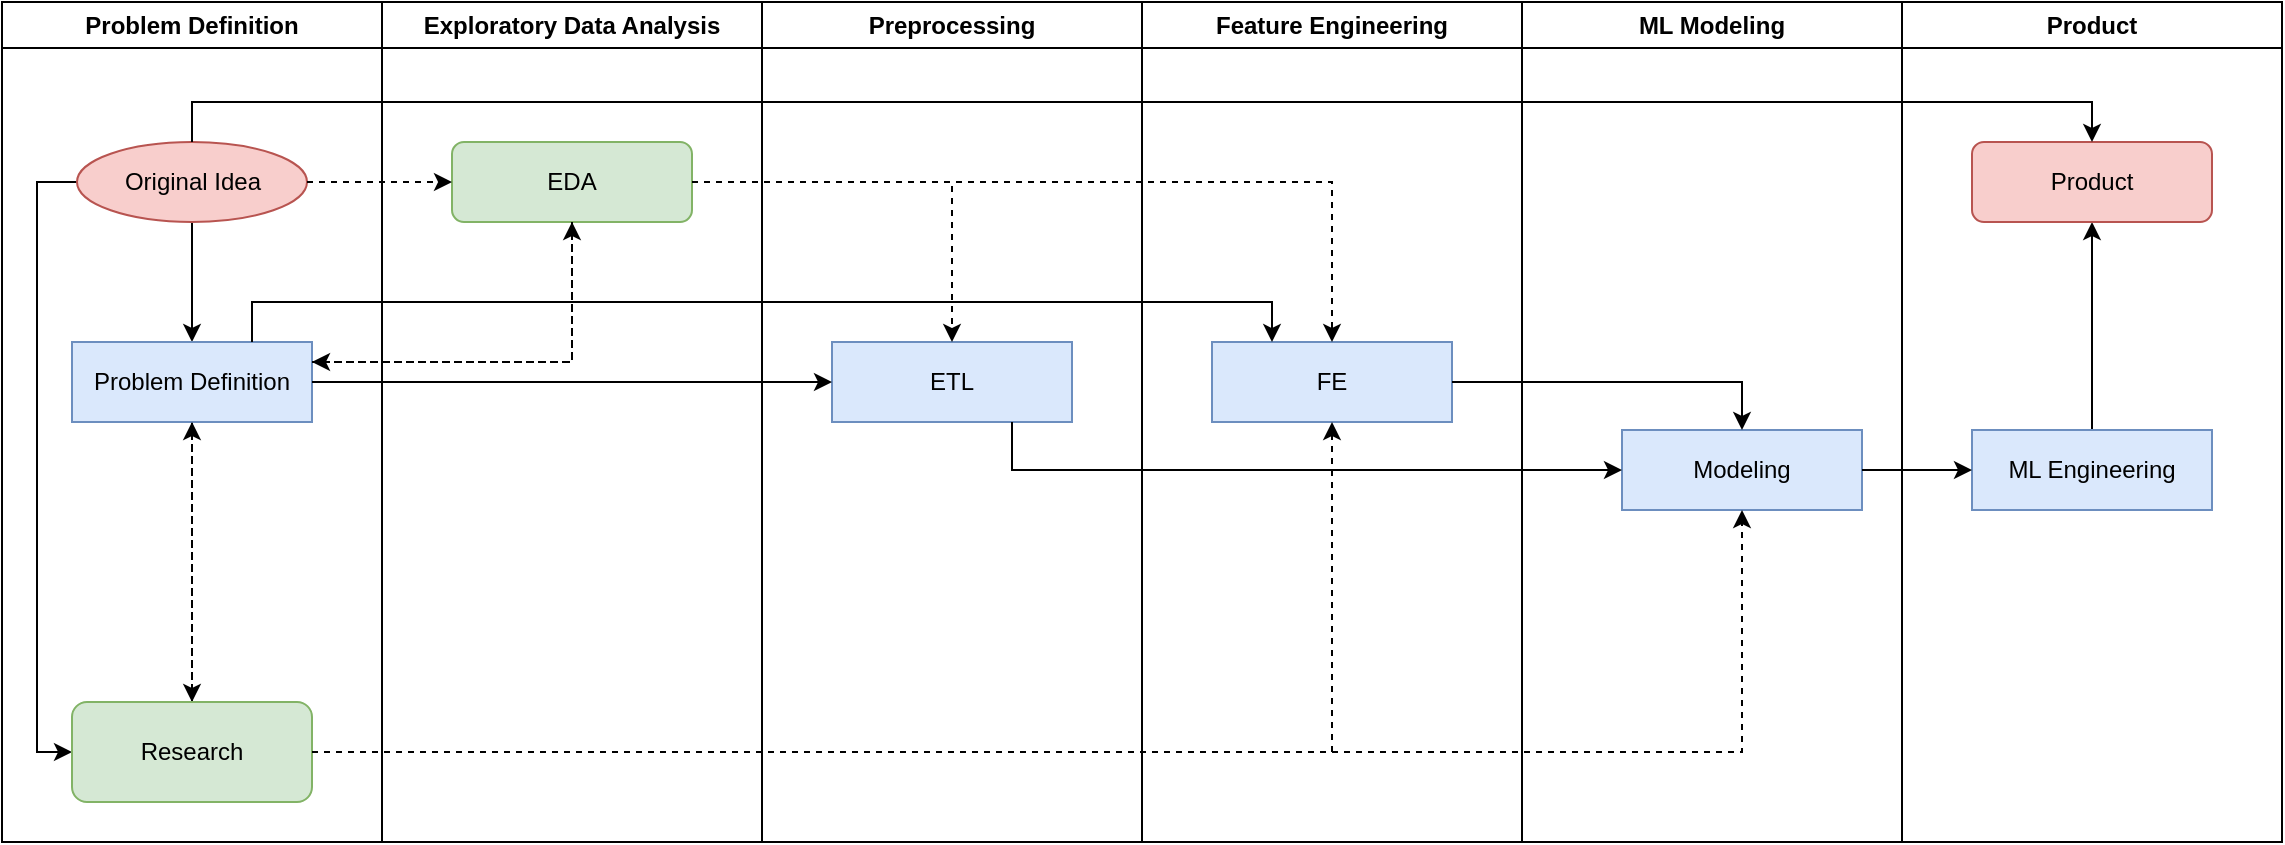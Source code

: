 <mxfile version="21.6.8" type="device">
  <diagram name="Page-1" id="CB_8UwVoK0R4gD6ZVuGO">
    <mxGraphModel dx="1304" dy="825" grid="1" gridSize="10" guides="1" tooltips="1" connect="1" arrows="1" fold="1" page="1" pageScale="1" pageWidth="1100" pageHeight="850" math="0" shadow="0">
      <root>
        <mxCell id="0" />
        <mxCell id="1" parent="0" />
        <mxCell id="iFSqChOUb7Xngt0-Zzwx-1" value="Problem Definition" style="swimlane;whiteSpace=wrap;html=1;" vertex="1" parent="1">
          <mxGeometry x="90" y="230" width="190" height="420" as="geometry" />
        </mxCell>
        <mxCell id="iFSqChOUb7Xngt0-Zzwx-4" style="edgeStyle=orthogonalEdgeStyle;rounded=0;orthogonalLoop=1;jettySize=auto;html=1;exitX=0.5;exitY=1;exitDx=0;exitDy=0;entryX=0.5;entryY=0;entryDx=0;entryDy=0;" edge="1" parent="iFSqChOUb7Xngt0-Zzwx-1" source="iFSqChOUb7Xngt0-Zzwx-2" target="iFSqChOUb7Xngt0-Zzwx-3">
          <mxGeometry relative="1" as="geometry" />
        </mxCell>
        <mxCell id="iFSqChOUb7Xngt0-Zzwx-53" style="edgeStyle=orthogonalEdgeStyle;rounded=0;orthogonalLoop=1;jettySize=auto;html=1;exitX=0;exitY=0.5;exitDx=0;exitDy=0;entryX=0;entryY=0.5;entryDx=0;entryDy=0;" edge="1" parent="iFSqChOUb7Xngt0-Zzwx-1" source="iFSqChOUb7Xngt0-Zzwx-2" target="iFSqChOUb7Xngt0-Zzwx-11">
          <mxGeometry relative="1" as="geometry" />
        </mxCell>
        <mxCell id="iFSqChOUb7Xngt0-Zzwx-2" value="Original Idea" style="ellipse;whiteSpace=wrap;html=1;fillColor=#f8cecc;strokeColor=#b85450;" vertex="1" parent="iFSqChOUb7Xngt0-Zzwx-1">
          <mxGeometry x="37.5" y="70" width="115" height="40" as="geometry" />
        </mxCell>
        <mxCell id="iFSqChOUb7Xngt0-Zzwx-12" style="edgeStyle=orthogonalEdgeStyle;rounded=0;orthogonalLoop=1;jettySize=auto;html=1;entryX=0.5;entryY=0;entryDx=0;entryDy=0;strokeColor=none;dashed=1;" edge="1" parent="iFSqChOUb7Xngt0-Zzwx-1" source="iFSqChOUb7Xngt0-Zzwx-3" target="iFSqChOUb7Xngt0-Zzwx-11">
          <mxGeometry relative="1" as="geometry" />
        </mxCell>
        <mxCell id="iFSqChOUb7Xngt0-Zzwx-37" style="edgeStyle=orthogonalEdgeStyle;rounded=0;orthogonalLoop=1;jettySize=auto;html=1;exitX=0.5;exitY=1;exitDx=0;exitDy=0;entryX=0.5;entryY=0;entryDx=0;entryDy=0;dashed=1;" edge="1" parent="iFSqChOUb7Xngt0-Zzwx-1" source="iFSqChOUb7Xngt0-Zzwx-3" target="iFSqChOUb7Xngt0-Zzwx-11">
          <mxGeometry relative="1" as="geometry" />
        </mxCell>
        <mxCell id="iFSqChOUb7Xngt0-Zzwx-3" value="Problem Definition" style="rounded=0;whiteSpace=wrap;html=1;fillColor=#dae8fc;strokeColor=#6c8ebf;" vertex="1" parent="iFSqChOUb7Xngt0-Zzwx-1">
          <mxGeometry x="35" y="170" width="120" height="40" as="geometry" />
        </mxCell>
        <mxCell id="iFSqChOUb7Xngt0-Zzwx-38" style="edgeStyle=orthogonalEdgeStyle;rounded=0;orthogonalLoop=1;jettySize=auto;html=1;exitX=0.5;exitY=0;exitDx=0;exitDy=0;entryX=0.5;entryY=1;entryDx=0;entryDy=0;dashed=1;" edge="1" parent="iFSqChOUb7Xngt0-Zzwx-1" source="iFSqChOUb7Xngt0-Zzwx-11" target="iFSqChOUb7Xngt0-Zzwx-3">
          <mxGeometry relative="1" as="geometry" />
        </mxCell>
        <mxCell id="iFSqChOUb7Xngt0-Zzwx-11" value="Research" style="rounded=1;whiteSpace=wrap;html=1;fillColor=#d5e8d4;strokeColor=#82b366;" vertex="1" parent="iFSqChOUb7Xngt0-Zzwx-1">
          <mxGeometry x="35" y="350" width="120" height="50" as="geometry" />
        </mxCell>
        <mxCell id="iFSqChOUb7Xngt0-Zzwx-5" value="Exploratory Data Analysis" style="swimlane;whiteSpace=wrap;html=1;" vertex="1" parent="1">
          <mxGeometry x="280" y="230" width="190" height="420" as="geometry" />
        </mxCell>
        <mxCell id="iFSqChOUb7Xngt0-Zzwx-9" value="EDA" style="rounded=1;whiteSpace=wrap;html=1;fillColor=#d5e8d4;strokeColor=#82b366;" vertex="1" parent="iFSqChOUb7Xngt0-Zzwx-5">
          <mxGeometry x="35" y="70" width="120" height="40" as="geometry" />
        </mxCell>
        <mxCell id="iFSqChOUb7Xngt0-Zzwx-10" style="edgeStyle=orthogonalEdgeStyle;rounded=0;orthogonalLoop=1;jettySize=auto;html=1;exitX=1;exitY=0.5;exitDx=0;exitDy=0;entryX=0;entryY=0.5;entryDx=0;entryDy=0;dashed=1;" edge="1" parent="1" source="iFSqChOUb7Xngt0-Zzwx-2" target="iFSqChOUb7Xngt0-Zzwx-9">
          <mxGeometry relative="1" as="geometry" />
        </mxCell>
        <mxCell id="iFSqChOUb7Xngt0-Zzwx-16" value="Preprocessing" style="swimlane;whiteSpace=wrap;html=1;" vertex="1" parent="1">
          <mxGeometry x="470" y="230" width="190" height="420" as="geometry" />
        </mxCell>
        <mxCell id="iFSqChOUb7Xngt0-Zzwx-17" value="ETL" style="rounded=0;whiteSpace=wrap;html=1;fillColor=#dae8fc;strokeColor=#6c8ebf;" vertex="1" parent="iFSqChOUb7Xngt0-Zzwx-16">
          <mxGeometry x="35" y="170" width="120" height="40" as="geometry" />
        </mxCell>
        <mxCell id="iFSqChOUb7Xngt0-Zzwx-19" value="Feature Engineering" style="swimlane;whiteSpace=wrap;html=1;" vertex="1" parent="1">
          <mxGeometry x="660" y="230" width="190" height="420" as="geometry" />
        </mxCell>
        <mxCell id="iFSqChOUb7Xngt0-Zzwx-20" value="FE" style="rounded=0;whiteSpace=wrap;html=1;fillColor=#dae8fc;strokeColor=#6c8ebf;" vertex="1" parent="iFSqChOUb7Xngt0-Zzwx-19">
          <mxGeometry x="35" y="170" width="120" height="40" as="geometry" />
        </mxCell>
        <mxCell id="iFSqChOUb7Xngt0-Zzwx-21" style="edgeStyle=orthogonalEdgeStyle;rounded=0;orthogonalLoop=1;jettySize=auto;html=1;exitX=1;exitY=0.5;exitDx=0;exitDy=0;entryX=0.5;entryY=0;entryDx=0;entryDy=0;dashed=1;" edge="1" parent="1" source="iFSqChOUb7Xngt0-Zzwx-9" target="iFSqChOUb7Xngt0-Zzwx-20">
          <mxGeometry relative="1" as="geometry" />
        </mxCell>
        <mxCell id="iFSqChOUb7Xngt0-Zzwx-23" value="ML Modeling" style="swimlane;whiteSpace=wrap;html=1;" vertex="1" parent="1">
          <mxGeometry x="850" y="230" width="190" height="420" as="geometry" />
        </mxCell>
        <mxCell id="iFSqChOUb7Xngt0-Zzwx-24" value="Modeling" style="rounded=0;whiteSpace=wrap;html=1;fillColor=#dae8fc;strokeColor=#6c8ebf;" vertex="1" parent="iFSqChOUb7Xngt0-Zzwx-23">
          <mxGeometry x="50" y="214" width="120" height="40" as="geometry" />
        </mxCell>
        <mxCell id="iFSqChOUb7Xngt0-Zzwx-27" style="edgeStyle=orthogonalEdgeStyle;rounded=0;orthogonalLoop=1;jettySize=auto;html=1;exitX=1;exitY=0.5;exitDx=0;exitDy=0;" edge="1" parent="1" source="iFSqChOUb7Xngt0-Zzwx-20" target="iFSqChOUb7Xngt0-Zzwx-24">
          <mxGeometry relative="1" as="geometry" />
        </mxCell>
        <mxCell id="iFSqChOUb7Xngt0-Zzwx-28" value="Product" style="swimlane;whiteSpace=wrap;html=1;" vertex="1" parent="1">
          <mxGeometry x="1040" y="230" width="190" height="420" as="geometry" />
        </mxCell>
        <mxCell id="iFSqChOUb7Xngt0-Zzwx-50" style="edgeStyle=orthogonalEdgeStyle;rounded=0;orthogonalLoop=1;jettySize=auto;html=1;exitX=0.5;exitY=0;exitDx=0;exitDy=0;entryX=0.5;entryY=1;entryDx=0;entryDy=0;" edge="1" parent="iFSqChOUb7Xngt0-Zzwx-28" source="iFSqChOUb7Xngt0-Zzwx-29" target="iFSqChOUb7Xngt0-Zzwx-34">
          <mxGeometry relative="1" as="geometry" />
        </mxCell>
        <mxCell id="iFSqChOUb7Xngt0-Zzwx-29" value="ML Engineering" style="rounded=0;whiteSpace=wrap;html=1;fillColor=#dae8fc;strokeColor=#6c8ebf;" vertex="1" parent="iFSqChOUb7Xngt0-Zzwx-28">
          <mxGeometry x="35" y="214" width="120" height="40" as="geometry" />
        </mxCell>
        <mxCell id="iFSqChOUb7Xngt0-Zzwx-34" value="Product" style="rounded=1;whiteSpace=wrap;html=1;fillColor=#f8cecc;strokeColor=#b85450;" vertex="1" parent="iFSqChOUb7Xngt0-Zzwx-28">
          <mxGeometry x="35" y="70" width="120" height="40" as="geometry" />
        </mxCell>
        <mxCell id="iFSqChOUb7Xngt0-Zzwx-31" style="edgeStyle=orthogonalEdgeStyle;rounded=0;orthogonalLoop=1;jettySize=auto;html=1;exitX=1;exitY=0.5;exitDx=0;exitDy=0;entryX=0;entryY=0.5;entryDx=0;entryDy=0;" edge="1" parent="1" source="iFSqChOUb7Xngt0-Zzwx-24" target="iFSqChOUb7Xngt0-Zzwx-29">
          <mxGeometry relative="1" as="geometry" />
        </mxCell>
        <mxCell id="iFSqChOUb7Xngt0-Zzwx-39" style="edgeStyle=orthogonalEdgeStyle;rounded=0;orthogonalLoop=1;jettySize=auto;html=1;exitX=0.5;exitY=1;exitDx=0;exitDy=0;entryX=1;entryY=0.25;entryDx=0;entryDy=0;dashed=1;" edge="1" parent="1" source="iFSqChOUb7Xngt0-Zzwx-9" target="iFSqChOUb7Xngt0-Zzwx-3">
          <mxGeometry relative="1" as="geometry" />
        </mxCell>
        <mxCell id="iFSqChOUb7Xngt0-Zzwx-40" style="edgeStyle=orthogonalEdgeStyle;rounded=0;orthogonalLoop=1;jettySize=auto;html=1;exitX=1;exitY=0.25;exitDx=0;exitDy=0;entryX=0.5;entryY=1;entryDx=0;entryDy=0;dashed=1;" edge="1" parent="1" source="iFSqChOUb7Xngt0-Zzwx-3" target="iFSqChOUb7Xngt0-Zzwx-9">
          <mxGeometry relative="1" as="geometry" />
        </mxCell>
        <mxCell id="iFSqChOUb7Xngt0-Zzwx-43" style="edgeStyle=orthogonalEdgeStyle;rounded=0;orthogonalLoop=1;jettySize=auto;html=1;entryX=0.5;entryY=1;entryDx=0;entryDy=0;dashed=1;" edge="1" parent="1" source="iFSqChOUb7Xngt0-Zzwx-11" target="iFSqChOUb7Xngt0-Zzwx-20">
          <mxGeometry relative="1" as="geometry" />
        </mxCell>
        <mxCell id="iFSqChOUb7Xngt0-Zzwx-44" style="edgeStyle=orthogonalEdgeStyle;rounded=0;orthogonalLoop=1;jettySize=auto;html=1;exitX=0.5;exitY=0;exitDx=0;exitDy=0;entryX=0.5;entryY=0;entryDx=0;entryDy=0;" edge="1" parent="1" source="iFSqChOUb7Xngt0-Zzwx-2" target="iFSqChOUb7Xngt0-Zzwx-34">
          <mxGeometry relative="1" as="geometry" />
        </mxCell>
        <mxCell id="iFSqChOUb7Xngt0-Zzwx-45" style="edgeStyle=orthogonalEdgeStyle;rounded=0;orthogonalLoop=1;jettySize=auto;html=1;exitX=1;exitY=0.5;exitDx=0;exitDy=0;dashed=1;" edge="1" parent="1" source="iFSqChOUb7Xngt0-Zzwx-11" target="iFSqChOUb7Xngt0-Zzwx-24">
          <mxGeometry relative="1" as="geometry" />
        </mxCell>
        <mxCell id="iFSqChOUb7Xngt0-Zzwx-46" style="edgeStyle=orthogonalEdgeStyle;rounded=0;orthogonalLoop=1;jettySize=auto;html=1;exitX=1;exitY=0.5;exitDx=0;exitDy=0;dashed=1;" edge="1" parent="1" source="iFSqChOUb7Xngt0-Zzwx-9" target="iFSqChOUb7Xngt0-Zzwx-17">
          <mxGeometry relative="1" as="geometry" />
        </mxCell>
        <mxCell id="iFSqChOUb7Xngt0-Zzwx-49" style="edgeStyle=orthogonalEdgeStyle;rounded=0;orthogonalLoop=1;jettySize=auto;html=1;exitX=0.75;exitY=1;exitDx=0;exitDy=0;entryX=0;entryY=0.5;entryDx=0;entryDy=0;" edge="1" parent="1" source="iFSqChOUb7Xngt0-Zzwx-17" target="iFSqChOUb7Xngt0-Zzwx-24">
          <mxGeometry relative="1" as="geometry" />
        </mxCell>
        <mxCell id="iFSqChOUb7Xngt0-Zzwx-51" style="edgeStyle=orthogonalEdgeStyle;rounded=0;orthogonalLoop=1;jettySize=auto;html=1;exitX=1;exitY=0.5;exitDx=0;exitDy=0;" edge="1" parent="1" source="iFSqChOUb7Xngt0-Zzwx-3" target="iFSqChOUb7Xngt0-Zzwx-17">
          <mxGeometry relative="1" as="geometry" />
        </mxCell>
        <mxCell id="iFSqChOUb7Xngt0-Zzwx-52" style="edgeStyle=orthogonalEdgeStyle;rounded=0;orthogonalLoop=1;jettySize=auto;html=1;exitX=0.75;exitY=0;exitDx=0;exitDy=0;entryX=0.25;entryY=0;entryDx=0;entryDy=0;" edge="1" parent="1" source="iFSqChOUb7Xngt0-Zzwx-3" target="iFSqChOUb7Xngt0-Zzwx-20">
          <mxGeometry relative="1" as="geometry" />
        </mxCell>
      </root>
    </mxGraphModel>
  </diagram>
</mxfile>
